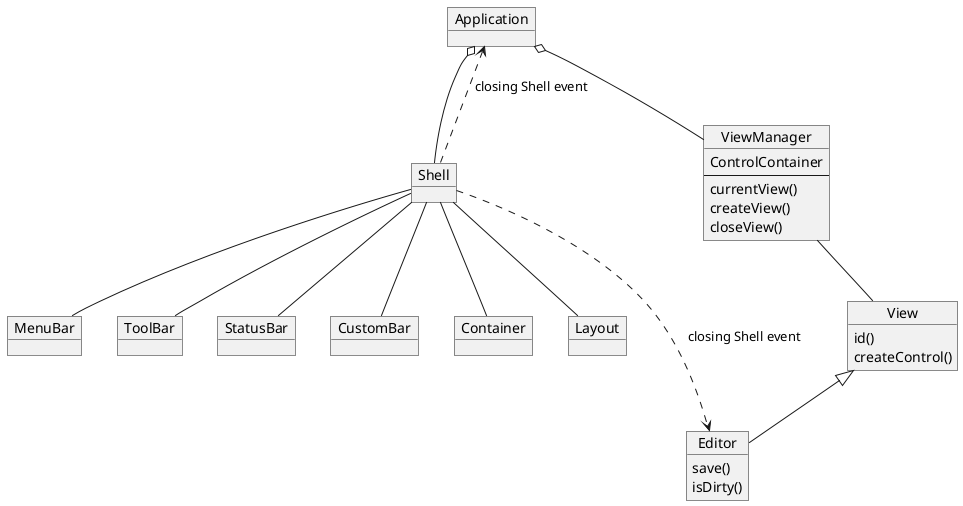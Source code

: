 @startuml
'https://plantuml.com/object-diagram

object Application
object Shell
object MenuBar
object ToolBar
object StatusBar
object CustomBar
object Container
object Layout

'object Document{
'    save()
'    open()
'    read()
'}
'object FileDocument{
'    File: file
'}
'object DBDocument{
'    JDBC connection
'}

'object TextDocument
'object PdfDocument
'object CsvDocument
'object JSONDocument
object ViewManager{
    ControlContainer
    --
    currentView()
    createView()
    closeView()
}

object View{
    id()
    createControl()
}

object Editor{
    save()
    isDirty()
}

Application o-- Shell
Application o-- ViewManager
Shell -- MenuBar
Shell -- ToolBar
Shell -- StatusBar
Shell -- CustomBar
Shell -- Container
Shell -- Layout

ViewManager--View
View <|-- Editor
Shell ..> Editor: closing Shell event
Shell ..> Application: closing Shell event
'Document <|-- FileDocument
'Document <|-- DBDocument
'FileDocument <|-- TextDocument
'FileDocument <|-- PdfDocument
'FileDocument <|-- CsvDocument
'FileDocument <|-- JSONDocument
@enduml
